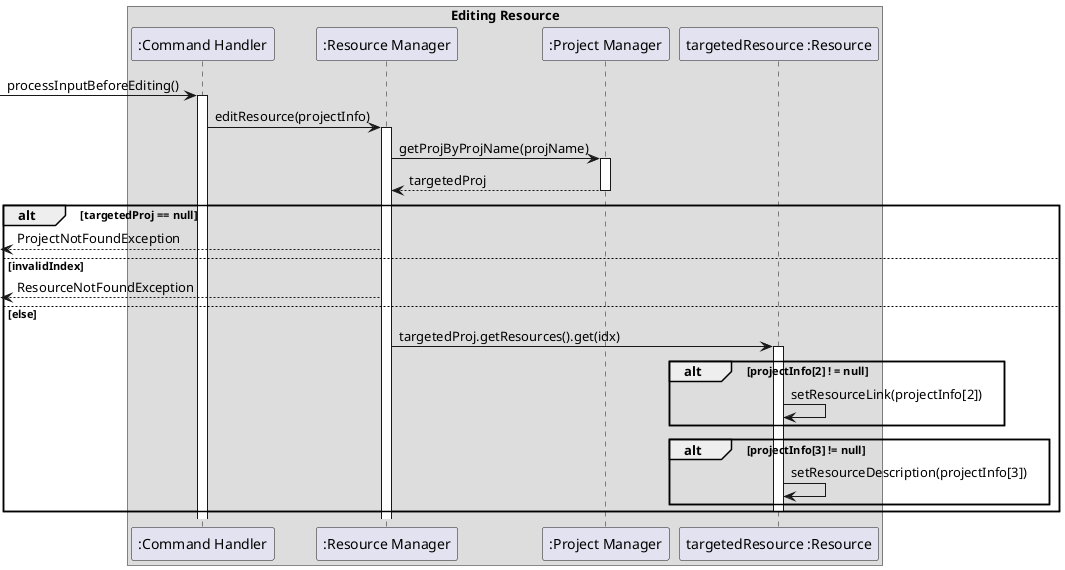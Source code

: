 @startuml
'https://plantuml.com/sequence-diagram

box Editing Resource
participant ":Command Handler" as CommandHandler
participant ":Resource Manager" as ResourceManager
participant ":Project Manager" as ProjectManager
participant "targetedResource :Resource" as Resource


[-> CommandHandler : processInputBeforeEditing()
activate CommandHandler


CommandHandler -> ResourceManager : editResource(projectInfo)
activate ResourceManager
ResourceManager -> ProjectManager : getProjByProjName(projName)
activate ProjectManager
ResourceManager <-- ProjectManager : targetedProj
deactivate ProjectManager

alt targetedProj == null
    [<-- ResourceManager : ProjectNotFoundException
else invalidIndex
    [<-- ResourceManager : ResourceNotFoundException
else else
    ResourceManager -> Resource : targetedProj.getResources().get(idx)
    activate Resource
    alt projectInfo[2] ! = null
        Resource -> Resource : setResourceLink(projectInfo[2])
        end
    alt projectInfo[3] != null
        Resource -> Resource : setResourceDescription(projectInfo[3])
        end
    deactivate Resource

end




@enduml